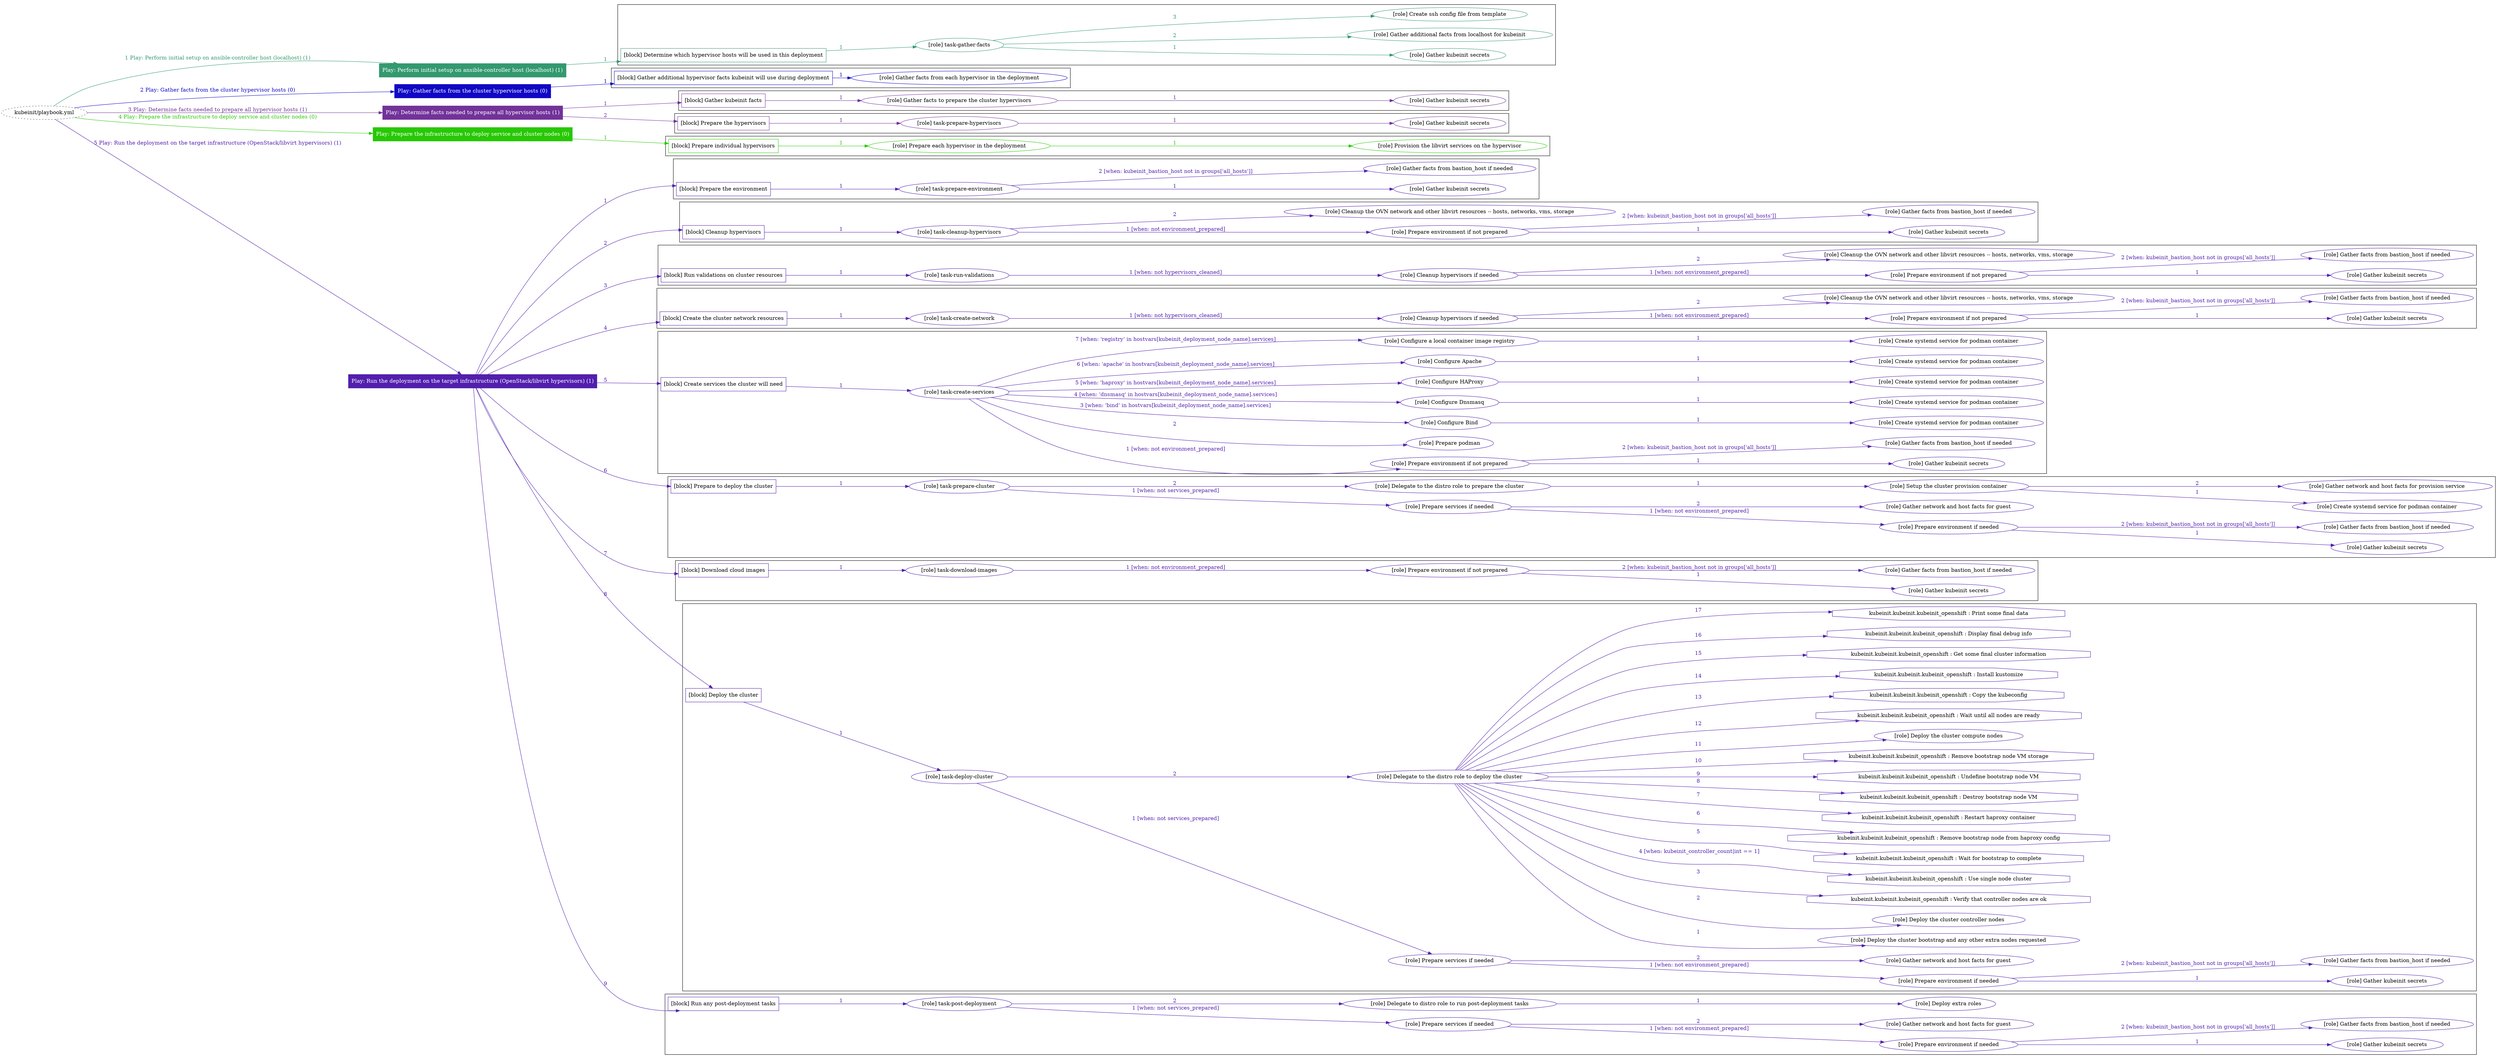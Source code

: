 digraph {
	graph [concentrate=true ordering=in rankdir=LR ratio=fill]
	edge [esep=5 sep=10]
	"kubeinit/playbook.yml" [URL="/home/runner/work/kubeinit/kubeinit/kubeinit/playbook.yml" id=playbook_1bd40856 style=dotted]
	"kubeinit/playbook.yml" -> play_7a1b2a5c [label="1 Play: Perform initial setup on ansible-controller host (localhost) (1)" color="#33996f" fontcolor="#33996f" id=edge_play_7a1b2a5c labeltooltip="1 Play: Perform initial setup on ansible-controller host (localhost) (1)" tooltip="1 Play: Perform initial setup on ansible-controller host (localhost) (1)"]
	subgraph "Play: Perform initial setup on ansible-controller host (localhost) (1)" {
		play_7a1b2a5c [label="Play: Perform initial setup on ansible-controller host (localhost) (1)" URL="/home/runner/work/kubeinit/kubeinit/kubeinit/playbook.yml" color="#33996f" fontcolor="#ffffff" id=play_7a1b2a5c shape=box style=filled tooltip=localhost]
		play_7a1b2a5c -> block_a2b4d12c [label=1 color="#33996f" fontcolor="#33996f" id=edge_block_a2b4d12c labeltooltip=1 tooltip=1]
		subgraph cluster_block_a2b4d12c {
			block_a2b4d12c [label="[block] Determine which hypervisor hosts will be used in this deployment" URL="/home/runner/work/kubeinit/kubeinit/kubeinit/playbook.yml" color="#33996f" id=block_a2b4d12c labeltooltip="Determine which hypervisor hosts will be used in this deployment" shape=box tooltip="Determine which hypervisor hosts will be used in this deployment"]
			block_a2b4d12c -> role_e9c55584 [label="1 " color="#33996f" fontcolor="#33996f" id=edge_role_e9c55584 labeltooltip="1 " tooltip="1 "]
			subgraph "task-gather-facts" {
				role_e9c55584 [label="[role] task-gather-facts" URL="/home/runner/work/kubeinit/kubeinit/kubeinit/playbook.yml" color="#33996f" id=role_e9c55584 tooltip="task-gather-facts"]
				role_e9c55584 -> role_9709afcb [label="1 " color="#33996f" fontcolor="#33996f" id=edge_role_9709afcb labeltooltip="1 " tooltip="1 "]
				subgraph "Gather kubeinit secrets" {
					role_9709afcb [label="[role] Gather kubeinit secrets" URL="/home/runner/.ansible/collections/ansible_collections/kubeinit/kubeinit/roles/kubeinit_prepare/tasks/build_hypervisors_group.yml" color="#33996f" id=role_9709afcb tooltip="Gather kubeinit secrets"]
				}
				role_e9c55584 -> role_7189466e [label="2 " color="#33996f" fontcolor="#33996f" id=edge_role_7189466e labeltooltip="2 " tooltip="2 "]
				subgraph "Gather additional facts from localhost for kubeinit" {
					role_7189466e [label="[role] Gather additional facts from localhost for kubeinit" URL="/home/runner/.ansible/collections/ansible_collections/kubeinit/kubeinit/roles/kubeinit_prepare/tasks/build_hypervisors_group.yml" color="#33996f" id=role_7189466e tooltip="Gather additional facts from localhost for kubeinit"]
				}
				role_e9c55584 -> role_1903b2a5 [label="3 " color="#33996f" fontcolor="#33996f" id=edge_role_1903b2a5 labeltooltip="3 " tooltip="3 "]
				subgraph "Create ssh config file from template" {
					role_1903b2a5 [label="[role] Create ssh config file from template" URL="/home/runner/.ansible/collections/ansible_collections/kubeinit/kubeinit/roles/kubeinit_prepare/tasks/build_hypervisors_group.yml" color="#33996f" id=role_1903b2a5 tooltip="Create ssh config file from template"]
				}
			}
		}
	}
	"kubeinit/playbook.yml" -> play_a2fc68b1 [label="2 Play: Gather facts from the cluster hypervisor hosts (0)" color="#1008c4" fontcolor="#1008c4" id=edge_play_a2fc68b1 labeltooltip="2 Play: Gather facts from the cluster hypervisor hosts (0)" tooltip="2 Play: Gather facts from the cluster hypervisor hosts (0)"]
	subgraph "Play: Gather facts from the cluster hypervisor hosts (0)" {
		play_a2fc68b1 [label="Play: Gather facts from the cluster hypervisor hosts (0)" URL="/home/runner/work/kubeinit/kubeinit/kubeinit/playbook.yml" color="#1008c4" fontcolor="#ffffff" id=play_a2fc68b1 shape=box style=filled tooltip="Play: Gather facts from the cluster hypervisor hosts (0)"]
		play_a2fc68b1 -> block_1e71559c [label=1 color="#1008c4" fontcolor="#1008c4" id=edge_block_1e71559c labeltooltip=1 tooltip=1]
		subgraph cluster_block_1e71559c {
			block_1e71559c [label="[block] Gather additional hypervisor facts kubeinit will use during deployment" URL="/home/runner/work/kubeinit/kubeinit/kubeinit/playbook.yml" color="#1008c4" id=block_1e71559c labeltooltip="Gather additional hypervisor facts kubeinit will use during deployment" shape=box tooltip="Gather additional hypervisor facts kubeinit will use during deployment"]
			block_1e71559c -> role_9538f282 [label="1 " color="#1008c4" fontcolor="#1008c4" id=edge_role_9538f282 labeltooltip="1 " tooltip="1 "]
			subgraph "Gather facts from each hypervisor in the deployment" {
				role_9538f282 [label="[role] Gather facts from each hypervisor in the deployment" URL="/home/runner/work/kubeinit/kubeinit/kubeinit/playbook.yml" color="#1008c4" id=role_9538f282 tooltip="Gather facts from each hypervisor in the deployment"]
			}
		}
	}
	"kubeinit/playbook.yml" -> play_1c18f144 [label="3 Play: Determine facts needed to prepare all hypervisor hosts (1)" color="#72329a" fontcolor="#72329a" id=edge_play_1c18f144 labeltooltip="3 Play: Determine facts needed to prepare all hypervisor hosts (1)" tooltip="3 Play: Determine facts needed to prepare all hypervisor hosts (1)"]
	subgraph "Play: Determine facts needed to prepare all hypervisor hosts (1)" {
		play_1c18f144 [label="Play: Determine facts needed to prepare all hypervisor hosts (1)" URL="/home/runner/work/kubeinit/kubeinit/kubeinit/playbook.yml" color="#72329a" fontcolor="#ffffff" id=play_1c18f144 shape=box style=filled tooltip=localhost]
		play_1c18f144 -> block_b62fafbc [label=1 color="#72329a" fontcolor="#72329a" id=edge_block_b62fafbc labeltooltip=1 tooltip=1]
		subgraph cluster_block_b62fafbc {
			block_b62fafbc [label="[block] Gather kubeinit facts" URL="/home/runner/work/kubeinit/kubeinit/kubeinit/playbook.yml" color="#72329a" id=block_b62fafbc labeltooltip="Gather kubeinit facts" shape=box tooltip="Gather kubeinit facts"]
			block_b62fafbc -> role_cf2c7e6f [label="1 " color="#72329a" fontcolor="#72329a" id=edge_role_cf2c7e6f labeltooltip="1 " tooltip="1 "]
			subgraph "Gather facts to prepare the cluster hypervisors" {
				role_cf2c7e6f [label="[role] Gather facts to prepare the cluster hypervisors" URL="/home/runner/work/kubeinit/kubeinit/kubeinit/playbook.yml" color="#72329a" id=role_cf2c7e6f tooltip="Gather facts to prepare the cluster hypervisors"]
				role_cf2c7e6f -> role_5d8922e1 [label="1 " color="#72329a" fontcolor="#72329a" id=edge_role_5d8922e1 labeltooltip="1 " tooltip="1 "]
				subgraph "Gather kubeinit secrets" {
					role_5d8922e1 [label="[role] Gather kubeinit secrets" URL="/home/runner/.ansible/collections/ansible_collections/kubeinit/kubeinit/roles/kubeinit_prepare/tasks/gather_kubeinit_facts.yml" color="#72329a" id=role_5d8922e1 tooltip="Gather kubeinit secrets"]
				}
			}
		}
		play_1c18f144 -> block_ef97089b [label=2 color="#72329a" fontcolor="#72329a" id=edge_block_ef97089b labeltooltip=2 tooltip=2]
		subgraph cluster_block_ef97089b {
			block_ef97089b [label="[block] Prepare the hypervisors" URL="/home/runner/work/kubeinit/kubeinit/kubeinit/playbook.yml" color="#72329a" id=block_ef97089b labeltooltip="Prepare the hypervisors" shape=box tooltip="Prepare the hypervisors"]
			block_ef97089b -> role_cc918279 [label="1 " color="#72329a" fontcolor="#72329a" id=edge_role_cc918279 labeltooltip="1 " tooltip="1 "]
			subgraph "task-prepare-hypervisors" {
				role_cc918279 [label="[role] task-prepare-hypervisors" URL="/home/runner/work/kubeinit/kubeinit/kubeinit/playbook.yml" color="#72329a" id=role_cc918279 tooltip="task-prepare-hypervisors"]
				role_cc918279 -> role_f6e62dcf [label="1 " color="#72329a" fontcolor="#72329a" id=edge_role_f6e62dcf labeltooltip="1 " tooltip="1 "]
				subgraph "Gather kubeinit secrets" {
					role_f6e62dcf [label="[role] Gather kubeinit secrets" URL="/home/runner/.ansible/collections/ansible_collections/kubeinit/kubeinit/roles/kubeinit_prepare/tasks/gather_kubeinit_facts.yml" color="#72329a" id=role_f6e62dcf tooltip="Gather kubeinit secrets"]
				}
			}
		}
	}
	"kubeinit/playbook.yml" -> play_3601da61 [label="4 Play: Prepare the infrastructure to deploy service and cluster nodes (0)" color="#27c804" fontcolor="#27c804" id=edge_play_3601da61 labeltooltip="4 Play: Prepare the infrastructure to deploy service and cluster nodes (0)" tooltip="4 Play: Prepare the infrastructure to deploy service and cluster nodes (0)"]
	subgraph "Play: Prepare the infrastructure to deploy service and cluster nodes (0)" {
		play_3601da61 [label="Play: Prepare the infrastructure to deploy service and cluster nodes (0)" URL="/home/runner/work/kubeinit/kubeinit/kubeinit/playbook.yml" color="#27c804" fontcolor="#ffffff" id=play_3601da61 shape=box style=filled tooltip="Play: Prepare the infrastructure to deploy service and cluster nodes (0)"]
		play_3601da61 -> block_e1ae9e03 [label=1 color="#27c804" fontcolor="#27c804" id=edge_block_e1ae9e03 labeltooltip=1 tooltip=1]
		subgraph cluster_block_e1ae9e03 {
			block_e1ae9e03 [label="[block] Prepare individual hypervisors" URL="/home/runner/work/kubeinit/kubeinit/kubeinit/playbook.yml" color="#27c804" id=block_e1ae9e03 labeltooltip="Prepare individual hypervisors" shape=box tooltip="Prepare individual hypervisors"]
			block_e1ae9e03 -> role_d81ba3de [label="1 " color="#27c804" fontcolor="#27c804" id=edge_role_d81ba3de labeltooltip="1 " tooltip="1 "]
			subgraph "Prepare each hypervisor in the deployment" {
				role_d81ba3de [label="[role] Prepare each hypervisor in the deployment" URL="/home/runner/work/kubeinit/kubeinit/kubeinit/playbook.yml" color="#27c804" id=role_d81ba3de tooltip="Prepare each hypervisor in the deployment"]
				role_d81ba3de -> role_f0be1dce [label="1 " color="#27c804" fontcolor="#27c804" id=edge_role_f0be1dce labeltooltip="1 " tooltip="1 "]
				subgraph "Provision the libvirt services on the hypervisor" {
					role_f0be1dce [label="[role] Provision the libvirt services on the hypervisor" URL="/home/runner/.ansible/collections/ansible_collections/kubeinit/kubeinit/roles/kubeinit_prepare/tasks/prepare_hypervisor.yml" color="#27c804" id=role_f0be1dce tooltip="Provision the libvirt services on the hypervisor"]
				}
			}
		}
	}
	"kubeinit/playbook.yml" -> play_a1cd1002 [label="5 Play: Run the deployment on the target infrastructure (OpenStack/libvirt hypervisors) (1)" color="#521fad" fontcolor="#521fad" id=edge_play_a1cd1002 labeltooltip="5 Play: Run the deployment on the target infrastructure (OpenStack/libvirt hypervisors) (1)" tooltip="5 Play: Run the deployment on the target infrastructure (OpenStack/libvirt hypervisors) (1)"]
	subgraph "Play: Run the deployment on the target infrastructure (OpenStack/libvirt hypervisors) (1)" {
		play_a1cd1002 [label="Play: Run the deployment on the target infrastructure (OpenStack/libvirt hypervisors) (1)" URL="/home/runner/work/kubeinit/kubeinit/kubeinit/playbook.yml" color="#521fad" fontcolor="#ffffff" id=play_a1cd1002 shape=box style=filled tooltip=localhost]
		play_a1cd1002 -> block_70002125 [label=1 color="#521fad" fontcolor="#521fad" id=edge_block_70002125 labeltooltip=1 tooltip=1]
		subgraph cluster_block_70002125 {
			block_70002125 [label="[block] Prepare the environment" URL="/home/runner/work/kubeinit/kubeinit/kubeinit/playbook.yml" color="#521fad" id=block_70002125 labeltooltip="Prepare the environment" shape=box tooltip="Prepare the environment"]
			block_70002125 -> role_8d5dee91 [label="1 " color="#521fad" fontcolor="#521fad" id=edge_role_8d5dee91 labeltooltip="1 " tooltip="1 "]
			subgraph "task-prepare-environment" {
				role_8d5dee91 [label="[role] task-prepare-environment" URL="/home/runner/work/kubeinit/kubeinit/kubeinit/playbook.yml" color="#521fad" id=role_8d5dee91 tooltip="task-prepare-environment"]
				role_8d5dee91 -> role_988c5d08 [label="1 " color="#521fad" fontcolor="#521fad" id=edge_role_988c5d08 labeltooltip="1 " tooltip="1 "]
				subgraph "Gather kubeinit secrets" {
					role_988c5d08 [label="[role] Gather kubeinit secrets" URL="/home/runner/.ansible/collections/ansible_collections/kubeinit/kubeinit/roles/kubeinit_prepare/tasks/gather_kubeinit_facts.yml" color="#521fad" id=role_988c5d08 tooltip="Gather kubeinit secrets"]
				}
				role_8d5dee91 -> role_fdbceee8 [label="2 [when: kubeinit_bastion_host not in groups['all_hosts']]" color="#521fad" fontcolor="#521fad" id=edge_role_fdbceee8 labeltooltip="2 [when: kubeinit_bastion_host not in groups['all_hosts']]" tooltip="2 [when: kubeinit_bastion_host not in groups['all_hosts']]"]
				subgraph "Gather facts from bastion_host if needed" {
					role_fdbceee8 [label="[role] Gather facts from bastion_host if needed" URL="/home/runner/.ansible/collections/ansible_collections/kubeinit/kubeinit/roles/kubeinit_prepare/tasks/main.yml" color="#521fad" id=role_fdbceee8 tooltip="Gather facts from bastion_host if needed"]
				}
			}
		}
		play_a1cd1002 -> block_27b1e974 [label=2 color="#521fad" fontcolor="#521fad" id=edge_block_27b1e974 labeltooltip=2 tooltip=2]
		subgraph cluster_block_27b1e974 {
			block_27b1e974 [label="[block] Cleanup hypervisors" URL="/home/runner/work/kubeinit/kubeinit/kubeinit/playbook.yml" color="#521fad" id=block_27b1e974 labeltooltip="Cleanup hypervisors" shape=box tooltip="Cleanup hypervisors"]
			block_27b1e974 -> role_b86757e1 [label="1 " color="#521fad" fontcolor="#521fad" id=edge_role_b86757e1 labeltooltip="1 " tooltip="1 "]
			subgraph "task-cleanup-hypervisors" {
				role_b86757e1 [label="[role] task-cleanup-hypervisors" URL="/home/runner/work/kubeinit/kubeinit/kubeinit/playbook.yml" color="#521fad" id=role_b86757e1 tooltip="task-cleanup-hypervisors"]
				role_b86757e1 -> role_b7436147 [label="1 [when: not environment_prepared]" color="#521fad" fontcolor="#521fad" id=edge_role_b7436147 labeltooltip="1 [when: not environment_prepared]" tooltip="1 [when: not environment_prepared]"]
				subgraph "Prepare environment if not prepared" {
					role_b7436147 [label="[role] Prepare environment if not prepared" URL="/home/runner/.ansible/collections/ansible_collections/kubeinit/kubeinit/roles/kubeinit_libvirt/tasks/cleanup_hypervisors.yml" color="#521fad" id=role_b7436147 tooltip="Prepare environment if not prepared"]
					role_b7436147 -> role_c20d6a1b [label="1 " color="#521fad" fontcolor="#521fad" id=edge_role_c20d6a1b labeltooltip="1 " tooltip="1 "]
					subgraph "Gather kubeinit secrets" {
						role_c20d6a1b [label="[role] Gather kubeinit secrets" URL="/home/runner/.ansible/collections/ansible_collections/kubeinit/kubeinit/roles/kubeinit_prepare/tasks/gather_kubeinit_facts.yml" color="#521fad" id=role_c20d6a1b tooltip="Gather kubeinit secrets"]
					}
					role_b7436147 -> role_cb1f9151 [label="2 [when: kubeinit_bastion_host not in groups['all_hosts']]" color="#521fad" fontcolor="#521fad" id=edge_role_cb1f9151 labeltooltip="2 [when: kubeinit_bastion_host not in groups['all_hosts']]" tooltip="2 [when: kubeinit_bastion_host not in groups['all_hosts']]"]
					subgraph "Gather facts from bastion_host if needed" {
						role_cb1f9151 [label="[role] Gather facts from bastion_host if needed" URL="/home/runner/.ansible/collections/ansible_collections/kubeinit/kubeinit/roles/kubeinit_prepare/tasks/main.yml" color="#521fad" id=role_cb1f9151 tooltip="Gather facts from bastion_host if needed"]
					}
				}
				role_b86757e1 -> role_06785881 [label="2 " color="#521fad" fontcolor="#521fad" id=edge_role_06785881 labeltooltip="2 " tooltip="2 "]
				subgraph "Cleanup the OVN network and other libvirt resources -- hosts, networks, vms, storage" {
					role_06785881 [label="[role] Cleanup the OVN network and other libvirt resources -- hosts, networks, vms, storage" URL="/home/runner/.ansible/collections/ansible_collections/kubeinit/kubeinit/roles/kubeinit_libvirt/tasks/cleanup_hypervisors.yml" color="#521fad" id=role_06785881 tooltip="Cleanup the OVN network and other libvirt resources -- hosts, networks, vms, storage"]
				}
			}
		}
		play_a1cd1002 -> block_502267a9 [label=3 color="#521fad" fontcolor="#521fad" id=edge_block_502267a9 labeltooltip=3 tooltip=3]
		subgraph cluster_block_502267a9 {
			block_502267a9 [label="[block] Run validations on cluster resources" URL="/home/runner/work/kubeinit/kubeinit/kubeinit/playbook.yml" color="#521fad" id=block_502267a9 labeltooltip="Run validations on cluster resources" shape=box tooltip="Run validations on cluster resources"]
			block_502267a9 -> role_591f30f2 [label="1 " color="#521fad" fontcolor="#521fad" id=edge_role_591f30f2 labeltooltip="1 " tooltip="1 "]
			subgraph "task-run-validations" {
				role_591f30f2 [label="[role] task-run-validations" URL="/home/runner/work/kubeinit/kubeinit/kubeinit/playbook.yml" color="#521fad" id=role_591f30f2 tooltip="task-run-validations"]
				role_591f30f2 -> role_457609eb [label="1 [when: not hypervisors_cleaned]" color="#521fad" fontcolor="#521fad" id=edge_role_457609eb labeltooltip="1 [when: not hypervisors_cleaned]" tooltip="1 [when: not hypervisors_cleaned]"]
				subgraph "Cleanup hypervisors if needed" {
					role_457609eb [label="[role] Cleanup hypervisors if needed" URL="/home/runner/.ansible/collections/ansible_collections/kubeinit/kubeinit/roles/kubeinit_validations/tasks/main.yml" color="#521fad" id=role_457609eb tooltip="Cleanup hypervisors if needed"]
					role_457609eb -> role_bc29a91f [label="1 [when: not environment_prepared]" color="#521fad" fontcolor="#521fad" id=edge_role_bc29a91f labeltooltip="1 [when: not environment_prepared]" tooltip="1 [when: not environment_prepared]"]
					subgraph "Prepare environment if not prepared" {
						role_bc29a91f [label="[role] Prepare environment if not prepared" URL="/home/runner/.ansible/collections/ansible_collections/kubeinit/kubeinit/roles/kubeinit_libvirt/tasks/cleanup_hypervisors.yml" color="#521fad" id=role_bc29a91f tooltip="Prepare environment if not prepared"]
						role_bc29a91f -> role_2b35606a [label="1 " color="#521fad" fontcolor="#521fad" id=edge_role_2b35606a labeltooltip="1 " tooltip="1 "]
						subgraph "Gather kubeinit secrets" {
							role_2b35606a [label="[role] Gather kubeinit secrets" URL="/home/runner/.ansible/collections/ansible_collections/kubeinit/kubeinit/roles/kubeinit_prepare/tasks/gather_kubeinit_facts.yml" color="#521fad" id=role_2b35606a tooltip="Gather kubeinit secrets"]
						}
						role_bc29a91f -> role_37753b9e [label="2 [when: kubeinit_bastion_host not in groups['all_hosts']]" color="#521fad" fontcolor="#521fad" id=edge_role_37753b9e labeltooltip="2 [when: kubeinit_bastion_host not in groups['all_hosts']]" tooltip="2 [when: kubeinit_bastion_host not in groups['all_hosts']]"]
						subgraph "Gather facts from bastion_host if needed" {
							role_37753b9e [label="[role] Gather facts from bastion_host if needed" URL="/home/runner/.ansible/collections/ansible_collections/kubeinit/kubeinit/roles/kubeinit_prepare/tasks/main.yml" color="#521fad" id=role_37753b9e tooltip="Gather facts from bastion_host if needed"]
						}
					}
					role_457609eb -> role_c80d7f8e [label="2 " color="#521fad" fontcolor="#521fad" id=edge_role_c80d7f8e labeltooltip="2 " tooltip="2 "]
					subgraph "Cleanup the OVN network and other libvirt resources -- hosts, networks, vms, storage" {
						role_c80d7f8e [label="[role] Cleanup the OVN network and other libvirt resources -- hosts, networks, vms, storage" URL="/home/runner/.ansible/collections/ansible_collections/kubeinit/kubeinit/roles/kubeinit_libvirt/tasks/cleanup_hypervisors.yml" color="#521fad" id=role_c80d7f8e tooltip="Cleanup the OVN network and other libvirt resources -- hosts, networks, vms, storage"]
					}
				}
			}
		}
		play_a1cd1002 -> block_a1920cf5 [label=4 color="#521fad" fontcolor="#521fad" id=edge_block_a1920cf5 labeltooltip=4 tooltip=4]
		subgraph cluster_block_a1920cf5 {
			block_a1920cf5 [label="[block] Create the cluster network resources" URL="/home/runner/work/kubeinit/kubeinit/kubeinit/playbook.yml" color="#521fad" id=block_a1920cf5 labeltooltip="Create the cluster network resources" shape=box tooltip="Create the cluster network resources"]
			block_a1920cf5 -> role_09a02caa [label="1 " color="#521fad" fontcolor="#521fad" id=edge_role_09a02caa labeltooltip="1 " tooltip="1 "]
			subgraph "task-create-network" {
				role_09a02caa [label="[role] task-create-network" URL="/home/runner/work/kubeinit/kubeinit/kubeinit/playbook.yml" color="#521fad" id=role_09a02caa tooltip="task-create-network"]
				role_09a02caa -> role_5ebad8fd [label="1 [when: not hypervisors_cleaned]" color="#521fad" fontcolor="#521fad" id=edge_role_5ebad8fd labeltooltip="1 [when: not hypervisors_cleaned]" tooltip="1 [when: not hypervisors_cleaned]"]
				subgraph "Cleanup hypervisors if needed" {
					role_5ebad8fd [label="[role] Cleanup hypervisors if needed" URL="/home/runner/.ansible/collections/ansible_collections/kubeinit/kubeinit/roles/kubeinit_libvirt/tasks/create_network.yml" color="#521fad" id=role_5ebad8fd tooltip="Cleanup hypervisors if needed"]
					role_5ebad8fd -> role_5a9035f5 [label="1 [when: not environment_prepared]" color="#521fad" fontcolor="#521fad" id=edge_role_5a9035f5 labeltooltip="1 [when: not environment_prepared]" tooltip="1 [when: not environment_prepared]"]
					subgraph "Prepare environment if not prepared" {
						role_5a9035f5 [label="[role] Prepare environment if not prepared" URL="/home/runner/.ansible/collections/ansible_collections/kubeinit/kubeinit/roles/kubeinit_libvirt/tasks/cleanup_hypervisors.yml" color="#521fad" id=role_5a9035f5 tooltip="Prepare environment if not prepared"]
						role_5a9035f5 -> role_74d2b7b5 [label="1 " color="#521fad" fontcolor="#521fad" id=edge_role_74d2b7b5 labeltooltip="1 " tooltip="1 "]
						subgraph "Gather kubeinit secrets" {
							role_74d2b7b5 [label="[role] Gather kubeinit secrets" URL="/home/runner/.ansible/collections/ansible_collections/kubeinit/kubeinit/roles/kubeinit_prepare/tasks/gather_kubeinit_facts.yml" color="#521fad" id=role_74d2b7b5 tooltip="Gather kubeinit secrets"]
						}
						role_5a9035f5 -> role_130d25a9 [label="2 [when: kubeinit_bastion_host not in groups['all_hosts']]" color="#521fad" fontcolor="#521fad" id=edge_role_130d25a9 labeltooltip="2 [when: kubeinit_bastion_host not in groups['all_hosts']]" tooltip="2 [when: kubeinit_bastion_host not in groups['all_hosts']]"]
						subgraph "Gather facts from bastion_host if needed" {
							role_130d25a9 [label="[role] Gather facts from bastion_host if needed" URL="/home/runner/.ansible/collections/ansible_collections/kubeinit/kubeinit/roles/kubeinit_prepare/tasks/main.yml" color="#521fad" id=role_130d25a9 tooltip="Gather facts from bastion_host if needed"]
						}
					}
					role_5ebad8fd -> role_19ce2fd8 [label="2 " color="#521fad" fontcolor="#521fad" id=edge_role_19ce2fd8 labeltooltip="2 " tooltip="2 "]
					subgraph "Cleanup the OVN network and other libvirt resources -- hosts, networks, vms, storage" {
						role_19ce2fd8 [label="[role] Cleanup the OVN network and other libvirt resources -- hosts, networks, vms, storage" URL="/home/runner/.ansible/collections/ansible_collections/kubeinit/kubeinit/roles/kubeinit_libvirt/tasks/cleanup_hypervisors.yml" color="#521fad" id=role_19ce2fd8 tooltip="Cleanup the OVN network and other libvirt resources -- hosts, networks, vms, storage"]
					}
				}
			}
		}
		play_a1cd1002 -> block_9dd65ce9 [label=5 color="#521fad" fontcolor="#521fad" id=edge_block_9dd65ce9 labeltooltip=5 tooltip=5]
		subgraph cluster_block_9dd65ce9 {
			block_9dd65ce9 [label="[block] Create services the cluster will need" URL="/home/runner/work/kubeinit/kubeinit/kubeinit/playbook.yml" color="#521fad" id=block_9dd65ce9 labeltooltip="Create services the cluster will need" shape=box tooltip="Create services the cluster will need"]
			block_9dd65ce9 -> role_2d75b805 [label="1 " color="#521fad" fontcolor="#521fad" id=edge_role_2d75b805 labeltooltip="1 " tooltip="1 "]
			subgraph "task-create-services" {
				role_2d75b805 [label="[role] task-create-services" URL="/home/runner/work/kubeinit/kubeinit/kubeinit/playbook.yml" color="#521fad" id=role_2d75b805 tooltip="task-create-services"]
				role_2d75b805 -> role_14b42dc7 [label="1 [when: not environment_prepared]" color="#521fad" fontcolor="#521fad" id=edge_role_14b42dc7 labeltooltip="1 [when: not environment_prepared]" tooltip="1 [when: not environment_prepared]"]
				subgraph "Prepare environment if not prepared" {
					role_14b42dc7 [label="[role] Prepare environment if not prepared" URL="/home/runner/.ansible/collections/ansible_collections/kubeinit/kubeinit/roles/kubeinit_services/tasks/main.yml" color="#521fad" id=role_14b42dc7 tooltip="Prepare environment if not prepared"]
					role_14b42dc7 -> role_e5a5c290 [label="1 " color="#521fad" fontcolor="#521fad" id=edge_role_e5a5c290 labeltooltip="1 " tooltip="1 "]
					subgraph "Gather kubeinit secrets" {
						role_e5a5c290 [label="[role] Gather kubeinit secrets" URL="/home/runner/.ansible/collections/ansible_collections/kubeinit/kubeinit/roles/kubeinit_prepare/tasks/gather_kubeinit_facts.yml" color="#521fad" id=role_e5a5c290 tooltip="Gather kubeinit secrets"]
					}
					role_14b42dc7 -> role_aada5a7f [label="2 [when: kubeinit_bastion_host not in groups['all_hosts']]" color="#521fad" fontcolor="#521fad" id=edge_role_aada5a7f labeltooltip="2 [when: kubeinit_bastion_host not in groups['all_hosts']]" tooltip="2 [when: kubeinit_bastion_host not in groups['all_hosts']]"]
					subgraph "Gather facts from bastion_host if needed" {
						role_aada5a7f [label="[role] Gather facts from bastion_host if needed" URL="/home/runner/.ansible/collections/ansible_collections/kubeinit/kubeinit/roles/kubeinit_prepare/tasks/main.yml" color="#521fad" id=role_aada5a7f tooltip="Gather facts from bastion_host if needed"]
					}
				}
				role_2d75b805 -> role_318e0587 [label="2 " color="#521fad" fontcolor="#521fad" id=edge_role_318e0587 labeltooltip="2 " tooltip="2 "]
				subgraph "Prepare podman" {
					role_318e0587 [label="[role] Prepare podman" URL="/home/runner/.ansible/collections/ansible_collections/kubeinit/kubeinit/roles/kubeinit_services/tasks/00_create_service_pod.yml" color="#521fad" id=role_318e0587 tooltip="Prepare podman"]
				}
				role_2d75b805 -> role_aeadf2cc [label="3 [when: 'bind' in hostvars[kubeinit_deployment_node_name].services]" color="#521fad" fontcolor="#521fad" id=edge_role_aeadf2cc labeltooltip="3 [when: 'bind' in hostvars[kubeinit_deployment_node_name].services]" tooltip="3 [when: 'bind' in hostvars[kubeinit_deployment_node_name].services]"]
				subgraph "Configure Bind" {
					role_aeadf2cc [label="[role] Configure Bind" URL="/home/runner/.ansible/collections/ansible_collections/kubeinit/kubeinit/roles/kubeinit_services/tasks/start_services_containers.yml" color="#521fad" id=role_aeadf2cc tooltip="Configure Bind"]
					role_aeadf2cc -> role_febad766 [label="1 " color="#521fad" fontcolor="#521fad" id=edge_role_febad766 labeltooltip="1 " tooltip="1 "]
					subgraph "Create systemd service for podman container" {
						role_febad766 [label="[role] Create systemd service for podman container" URL="/home/runner/.ansible/collections/ansible_collections/kubeinit/kubeinit/roles/kubeinit_bind/tasks/main.yml" color="#521fad" id=role_febad766 tooltip="Create systemd service for podman container"]
					}
				}
				role_2d75b805 -> role_2738631f [label="4 [when: 'dnsmasq' in hostvars[kubeinit_deployment_node_name].services]" color="#521fad" fontcolor="#521fad" id=edge_role_2738631f labeltooltip="4 [when: 'dnsmasq' in hostvars[kubeinit_deployment_node_name].services]" tooltip="4 [when: 'dnsmasq' in hostvars[kubeinit_deployment_node_name].services]"]
				subgraph "Configure Dnsmasq" {
					role_2738631f [label="[role] Configure Dnsmasq" URL="/home/runner/.ansible/collections/ansible_collections/kubeinit/kubeinit/roles/kubeinit_services/tasks/start_services_containers.yml" color="#521fad" id=role_2738631f tooltip="Configure Dnsmasq"]
					role_2738631f -> role_221da9ac [label="1 " color="#521fad" fontcolor="#521fad" id=edge_role_221da9ac labeltooltip="1 " tooltip="1 "]
					subgraph "Create systemd service for podman container" {
						role_221da9ac [label="[role] Create systemd service for podman container" URL="/home/runner/.ansible/collections/ansible_collections/kubeinit/kubeinit/roles/kubeinit_dnsmasq/tasks/main.yml" color="#521fad" id=role_221da9ac tooltip="Create systemd service for podman container"]
					}
				}
				role_2d75b805 -> role_026d89f8 [label="5 [when: 'haproxy' in hostvars[kubeinit_deployment_node_name].services]" color="#521fad" fontcolor="#521fad" id=edge_role_026d89f8 labeltooltip="5 [when: 'haproxy' in hostvars[kubeinit_deployment_node_name].services]" tooltip="5 [when: 'haproxy' in hostvars[kubeinit_deployment_node_name].services]"]
				subgraph "Configure HAProxy" {
					role_026d89f8 [label="[role] Configure HAProxy" URL="/home/runner/.ansible/collections/ansible_collections/kubeinit/kubeinit/roles/kubeinit_services/tasks/start_services_containers.yml" color="#521fad" id=role_026d89f8 tooltip="Configure HAProxy"]
					role_026d89f8 -> role_be29c7c2 [label="1 " color="#521fad" fontcolor="#521fad" id=edge_role_be29c7c2 labeltooltip="1 " tooltip="1 "]
					subgraph "Create systemd service for podman container" {
						role_be29c7c2 [label="[role] Create systemd service for podman container" URL="/home/runner/.ansible/collections/ansible_collections/kubeinit/kubeinit/roles/kubeinit_haproxy/tasks/main.yml" color="#521fad" id=role_be29c7c2 tooltip="Create systemd service for podman container"]
					}
				}
				role_2d75b805 -> role_7ce5e6f9 [label="6 [when: 'apache' in hostvars[kubeinit_deployment_node_name].services]" color="#521fad" fontcolor="#521fad" id=edge_role_7ce5e6f9 labeltooltip="6 [when: 'apache' in hostvars[kubeinit_deployment_node_name].services]" tooltip="6 [when: 'apache' in hostvars[kubeinit_deployment_node_name].services]"]
				subgraph "Configure Apache" {
					role_7ce5e6f9 [label="[role] Configure Apache" URL="/home/runner/.ansible/collections/ansible_collections/kubeinit/kubeinit/roles/kubeinit_services/tasks/start_services_containers.yml" color="#521fad" id=role_7ce5e6f9 tooltip="Configure Apache"]
					role_7ce5e6f9 -> role_4fa4941c [label="1 " color="#521fad" fontcolor="#521fad" id=edge_role_4fa4941c labeltooltip="1 " tooltip="1 "]
					subgraph "Create systemd service for podman container" {
						role_4fa4941c [label="[role] Create systemd service for podman container" URL="/home/runner/.ansible/collections/ansible_collections/kubeinit/kubeinit/roles/kubeinit_apache/tasks/main.yml" color="#521fad" id=role_4fa4941c tooltip="Create systemd service for podman container"]
					}
				}
				role_2d75b805 -> role_704b4c69 [label="7 [when: 'registry' in hostvars[kubeinit_deployment_node_name].services]" color="#521fad" fontcolor="#521fad" id=edge_role_704b4c69 labeltooltip="7 [when: 'registry' in hostvars[kubeinit_deployment_node_name].services]" tooltip="7 [when: 'registry' in hostvars[kubeinit_deployment_node_name].services]"]
				subgraph "Configure a local container image registry" {
					role_704b4c69 [label="[role] Configure a local container image registry" URL="/home/runner/.ansible/collections/ansible_collections/kubeinit/kubeinit/roles/kubeinit_services/tasks/start_services_containers.yml" color="#521fad" id=role_704b4c69 tooltip="Configure a local container image registry"]
					role_704b4c69 -> role_3ec2ae3d [label="1 " color="#521fad" fontcolor="#521fad" id=edge_role_3ec2ae3d labeltooltip="1 " tooltip="1 "]
					subgraph "Create systemd service for podman container" {
						role_3ec2ae3d [label="[role] Create systemd service for podman container" URL="/home/runner/.ansible/collections/ansible_collections/kubeinit/kubeinit/roles/kubeinit_registry/tasks/main.yml" color="#521fad" id=role_3ec2ae3d tooltip="Create systemd service for podman container"]
					}
				}
			}
		}
		play_a1cd1002 -> block_1e39b314 [label=6 color="#521fad" fontcolor="#521fad" id=edge_block_1e39b314 labeltooltip=6 tooltip=6]
		subgraph cluster_block_1e39b314 {
			block_1e39b314 [label="[block] Prepare to deploy the cluster" URL="/home/runner/work/kubeinit/kubeinit/kubeinit/playbook.yml" color="#521fad" id=block_1e39b314 labeltooltip="Prepare to deploy the cluster" shape=box tooltip="Prepare to deploy the cluster"]
			block_1e39b314 -> role_b6ee3fc2 [label="1 " color="#521fad" fontcolor="#521fad" id=edge_role_b6ee3fc2 labeltooltip="1 " tooltip="1 "]
			subgraph "task-prepare-cluster" {
				role_b6ee3fc2 [label="[role] task-prepare-cluster" URL="/home/runner/work/kubeinit/kubeinit/kubeinit/playbook.yml" color="#521fad" id=role_b6ee3fc2 tooltip="task-prepare-cluster"]
				role_b6ee3fc2 -> role_ab6ad0cd [label="1 [when: not services_prepared]" color="#521fad" fontcolor="#521fad" id=edge_role_ab6ad0cd labeltooltip="1 [when: not services_prepared]" tooltip="1 [when: not services_prepared]"]
				subgraph "Prepare services if needed" {
					role_ab6ad0cd [label="[role] Prepare services if needed" URL="/home/runner/.ansible/collections/ansible_collections/kubeinit/kubeinit/roles/kubeinit_prepare/tasks/prepare_cluster.yml" color="#521fad" id=role_ab6ad0cd tooltip="Prepare services if needed"]
					role_ab6ad0cd -> role_0bad4b0b [label="1 [when: not environment_prepared]" color="#521fad" fontcolor="#521fad" id=edge_role_0bad4b0b labeltooltip="1 [when: not environment_prepared]" tooltip="1 [when: not environment_prepared]"]
					subgraph "Prepare environment if needed" {
						role_0bad4b0b [label="[role] Prepare environment if needed" URL="/home/runner/.ansible/collections/ansible_collections/kubeinit/kubeinit/roles/kubeinit_services/tasks/prepare_services.yml" color="#521fad" id=role_0bad4b0b tooltip="Prepare environment if needed"]
						role_0bad4b0b -> role_264180f3 [label="1 " color="#521fad" fontcolor="#521fad" id=edge_role_264180f3 labeltooltip="1 " tooltip="1 "]
						subgraph "Gather kubeinit secrets" {
							role_264180f3 [label="[role] Gather kubeinit secrets" URL="/home/runner/.ansible/collections/ansible_collections/kubeinit/kubeinit/roles/kubeinit_prepare/tasks/gather_kubeinit_facts.yml" color="#521fad" id=role_264180f3 tooltip="Gather kubeinit secrets"]
						}
						role_0bad4b0b -> role_83f5d40e [label="2 [when: kubeinit_bastion_host not in groups['all_hosts']]" color="#521fad" fontcolor="#521fad" id=edge_role_83f5d40e labeltooltip="2 [when: kubeinit_bastion_host not in groups['all_hosts']]" tooltip="2 [when: kubeinit_bastion_host not in groups['all_hosts']]"]
						subgraph "Gather facts from bastion_host if needed" {
							role_83f5d40e [label="[role] Gather facts from bastion_host if needed" URL="/home/runner/.ansible/collections/ansible_collections/kubeinit/kubeinit/roles/kubeinit_prepare/tasks/main.yml" color="#521fad" id=role_83f5d40e tooltip="Gather facts from bastion_host if needed"]
						}
					}
					role_ab6ad0cd -> role_e82c8755 [label="2 " color="#521fad" fontcolor="#521fad" id=edge_role_e82c8755 labeltooltip="2 " tooltip="2 "]
					subgraph "Gather network and host facts for guest" {
						role_e82c8755 [label="[role] Gather network and host facts for guest" URL="/home/runner/.ansible/collections/ansible_collections/kubeinit/kubeinit/roles/kubeinit_services/tasks/prepare_services.yml" color="#521fad" id=role_e82c8755 tooltip="Gather network and host facts for guest"]
					}
				}
				role_b6ee3fc2 -> role_3e5e5dcf [label="2 " color="#521fad" fontcolor="#521fad" id=edge_role_3e5e5dcf labeltooltip="2 " tooltip="2 "]
				subgraph "Delegate to the distro role to prepare the cluster" {
					role_3e5e5dcf [label="[role] Delegate to the distro role to prepare the cluster" URL="/home/runner/.ansible/collections/ansible_collections/kubeinit/kubeinit/roles/kubeinit_prepare/tasks/prepare_cluster.yml" color="#521fad" id=role_3e5e5dcf tooltip="Delegate to the distro role to prepare the cluster"]
					role_3e5e5dcf -> role_bfe9000c [label="1 " color="#521fad" fontcolor="#521fad" id=edge_role_bfe9000c labeltooltip="1 " tooltip="1 "]
					subgraph "Setup the cluster provision container" {
						role_bfe9000c [label="[role] Setup the cluster provision container" URL="/home/runner/.ansible/collections/ansible_collections/kubeinit/kubeinit/roles/kubeinit_openshift/tasks/prepare_cluster.yml" color="#521fad" id=role_bfe9000c tooltip="Setup the cluster provision container"]
						role_bfe9000c -> role_a1f0fee5 [label="1 " color="#521fad" fontcolor="#521fad" id=edge_role_a1f0fee5 labeltooltip="1 " tooltip="1 "]
						subgraph "Create systemd service for podman container" {
							role_a1f0fee5 [label="[role] Create systemd service for podman container" URL="/home/runner/.ansible/collections/ansible_collections/kubeinit/kubeinit/roles/kubeinit_services/tasks/create_provision_container.yml" color="#521fad" id=role_a1f0fee5 tooltip="Create systemd service for podman container"]
						}
						role_bfe9000c -> role_c2091f96 [label="2 " color="#521fad" fontcolor="#521fad" id=edge_role_c2091f96 labeltooltip="2 " tooltip="2 "]
						subgraph "Gather network and host facts for provision service" {
							role_c2091f96 [label="[role] Gather network and host facts for provision service" URL="/home/runner/.ansible/collections/ansible_collections/kubeinit/kubeinit/roles/kubeinit_services/tasks/create_provision_container.yml" color="#521fad" id=role_c2091f96 tooltip="Gather network and host facts for provision service"]
						}
					}
				}
			}
		}
		play_a1cd1002 -> block_d79d2634 [label=7 color="#521fad" fontcolor="#521fad" id=edge_block_d79d2634 labeltooltip=7 tooltip=7]
		subgraph cluster_block_d79d2634 {
			block_d79d2634 [label="[block] Download cloud images" URL="/home/runner/work/kubeinit/kubeinit/kubeinit/playbook.yml" color="#521fad" id=block_d79d2634 labeltooltip="Download cloud images" shape=box tooltip="Download cloud images"]
			block_d79d2634 -> role_33e8128c [label="1 " color="#521fad" fontcolor="#521fad" id=edge_role_33e8128c labeltooltip="1 " tooltip="1 "]
			subgraph "task-download-images" {
				role_33e8128c [label="[role] task-download-images" URL="/home/runner/work/kubeinit/kubeinit/kubeinit/playbook.yml" color="#521fad" id=role_33e8128c tooltip="task-download-images"]
				role_33e8128c -> role_9b09a9ff [label="1 [when: not environment_prepared]" color="#521fad" fontcolor="#521fad" id=edge_role_9b09a9ff labeltooltip="1 [when: not environment_prepared]" tooltip="1 [when: not environment_prepared]"]
				subgraph "Prepare environment if not prepared" {
					role_9b09a9ff [label="[role] Prepare environment if not prepared" URL="/home/runner/.ansible/collections/ansible_collections/kubeinit/kubeinit/roles/kubeinit_libvirt/tasks/download_cloud_images.yml" color="#521fad" id=role_9b09a9ff tooltip="Prepare environment if not prepared"]
					role_9b09a9ff -> role_76061d49 [label="1 " color="#521fad" fontcolor="#521fad" id=edge_role_76061d49 labeltooltip="1 " tooltip="1 "]
					subgraph "Gather kubeinit secrets" {
						role_76061d49 [label="[role] Gather kubeinit secrets" URL="/home/runner/.ansible/collections/ansible_collections/kubeinit/kubeinit/roles/kubeinit_prepare/tasks/gather_kubeinit_facts.yml" color="#521fad" id=role_76061d49 tooltip="Gather kubeinit secrets"]
					}
					role_9b09a9ff -> role_7d512df4 [label="2 [when: kubeinit_bastion_host not in groups['all_hosts']]" color="#521fad" fontcolor="#521fad" id=edge_role_7d512df4 labeltooltip="2 [when: kubeinit_bastion_host not in groups['all_hosts']]" tooltip="2 [when: kubeinit_bastion_host not in groups['all_hosts']]"]
					subgraph "Gather facts from bastion_host if needed" {
						role_7d512df4 [label="[role] Gather facts from bastion_host if needed" URL="/home/runner/.ansible/collections/ansible_collections/kubeinit/kubeinit/roles/kubeinit_prepare/tasks/main.yml" color="#521fad" id=role_7d512df4 tooltip="Gather facts from bastion_host if needed"]
					}
				}
			}
		}
		play_a1cd1002 -> block_9a5d7491 [label=8 color="#521fad" fontcolor="#521fad" id=edge_block_9a5d7491 labeltooltip=8 tooltip=8]
		subgraph cluster_block_9a5d7491 {
			block_9a5d7491 [label="[block] Deploy the cluster" URL="/home/runner/work/kubeinit/kubeinit/kubeinit/playbook.yml" color="#521fad" id=block_9a5d7491 labeltooltip="Deploy the cluster" shape=box tooltip="Deploy the cluster"]
			block_9a5d7491 -> role_938b0b3a [label="1 " color="#521fad" fontcolor="#521fad" id=edge_role_938b0b3a labeltooltip="1 " tooltip="1 "]
			subgraph "task-deploy-cluster" {
				role_938b0b3a [label="[role] task-deploy-cluster" URL="/home/runner/work/kubeinit/kubeinit/kubeinit/playbook.yml" color="#521fad" id=role_938b0b3a tooltip="task-deploy-cluster"]
				role_938b0b3a -> role_1816fd1e [label="1 [when: not services_prepared]" color="#521fad" fontcolor="#521fad" id=edge_role_1816fd1e labeltooltip="1 [when: not services_prepared]" tooltip="1 [when: not services_prepared]"]
				subgraph "Prepare services if needed" {
					role_1816fd1e [label="[role] Prepare services if needed" URL="/home/runner/.ansible/collections/ansible_collections/kubeinit/kubeinit/roles/kubeinit_prepare/tasks/deploy_cluster.yml" color="#521fad" id=role_1816fd1e tooltip="Prepare services if needed"]
					role_1816fd1e -> role_246ae5e4 [label="1 [when: not environment_prepared]" color="#521fad" fontcolor="#521fad" id=edge_role_246ae5e4 labeltooltip="1 [when: not environment_prepared]" tooltip="1 [when: not environment_prepared]"]
					subgraph "Prepare environment if needed" {
						role_246ae5e4 [label="[role] Prepare environment if needed" URL="/home/runner/.ansible/collections/ansible_collections/kubeinit/kubeinit/roles/kubeinit_services/tasks/prepare_services.yml" color="#521fad" id=role_246ae5e4 tooltip="Prepare environment if needed"]
						role_246ae5e4 -> role_d869263f [label="1 " color="#521fad" fontcolor="#521fad" id=edge_role_d869263f labeltooltip="1 " tooltip="1 "]
						subgraph "Gather kubeinit secrets" {
							role_d869263f [label="[role] Gather kubeinit secrets" URL="/home/runner/.ansible/collections/ansible_collections/kubeinit/kubeinit/roles/kubeinit_prepare/tasks/gather_kubeinit_facts.yml" color="#521fad" id=role_d869263f tooltip="Gather kubeinit secrets"]
						}
						role_246ae5e4 -> role_38079a0b [label="2 [when: kubeinit_bastion_host not in groups['all_hosts']]" color="#521fad" fontcolor="#521fad" id=edge_role_38079a0b labeltooltip="2 [when: kubeinit_bastion_host not in groups['all_hosts']]" tooltip="2 [when: kubeinit_bastion_host not in groups['all_hosts']]"]
						subgraph "Gather facts from bastion_host if needed" {
							role_38079a0b [label="[role] Gather facts from bastion_host if needed" URL="/home/runner/.ansible/collections/ansible_collections/kubeinit/kubeinit/roles/kubeinit_prepare/tasks/main.yml" color="#521fad" id=role_38079a0b tooltip="Gather facts from bastion_host if needed"]
						}
					}
					role_1816fd1e -> role_5d54b730 [label="2 " color="#521fad" fontcolor="#521fad" id=edge_role_5d54b730 labeltooltip="2 " tooltip="2 "]
					subgraph "Gather network and host facts for guest" {
						role_5d54b730 [label="[role] Gather network and host facts for guest" URL="/home/runner/.ansible/collections/ansible_collections/kubeinit/kubeinit/roles/kubeinit_services/tasks/prepare_services.yml" color="#521fad" id=role_5d54b730 tooltip="Gather network and host facts for guest"]
					}
				}
				role_938b0b3a -> role_b3ee2046 [label="2 " color="#521fad" fontcolor="#521fad" id=edge_role_b3ee2046 labeltooltip="2 " tooltip="2 "]
				subgraph "Delegate to the distro role to deploy the cluster" {
					role_b3ee2046 [label="[role] Delegate to the distro role to deploy the cluster" URL="/home/runner/.ansible/collections/ansible_collections/kubeinit/kubeinit/roles/kubeinit_prepare/tasks/deploy_cluster.yml" color="#521fad" id=role_b3ee2046 tooltip="Delegate to the distro role to deploy the cluster"]
					role_b3ee2046 -> role_8bf19727 [label="1 " color="#521fad" fontcolor="#521fad" id=edge_role_8bf19727 labeltooltip="1 " tooltip="1 "]
					subgraph "Deploy the cluster bootstrap and any other extra nodes requested" {
						role_8bf19727 [label="[role] Deploy the cluster bootstrap and any other extra nodes requested" URL="/home/runner/.ansible/collections/ansible_collections/kubeinit/kubeinit/roles/kubeinit_openshift/tasks/main.yml" color="#521fad" id=role_8bf19727 tooltip="Deploy the cluster bootstrap and any other extra nodes requested"]
					}
					role_b3ee2046 -> role_cee7b615 [label="2 " color="#521fad" fontcolor="#521fad" id=edge_role_cee7b615 labeltooltip="2 " tooltip="2 "]
					subgraph "Deploy the cluster controller nodes" {
						role_cee7b615 [label="[role] Deploy the cluster controller nodes" URL="/home/runner/.ansible/collections/ansible_collections/kubeinit/kubeinit/roles/kubeinit_openshift/tasks/main.yml" color="#521fad" id=role_cee7b615 tooltip="Deploy the cluster controller nodes"]
					}
					task_c4d8d839 [label="kubeinit.kubeinit.kubeinit_openshift : Verify that controller nodes are ok" URL="/home/runner/.ansible/collections/ansible_collections/kubeinit/kubeinit/roles/kubeinit_openshift/tasks/main.yml" color="#521fad" id=task_c4d8d839 shape=octagon tooltip="kubeinit.kubeinit.kubeinit_openshift : Verify that controller nodes are ok"]
					role_b3ee2046 -> task_c4d8d839 [label="3 " color="#521fad" fontcolor="#521fad" id=edge_task_c4d8d839 labeltooltip="3 " tooltip="3 "]
					task_139a0cd9 [label="kubeinit.kubeinit.kubeinit_openshift : Use single node cluster" URL="/home/runner/.ansible/collections/ansible_collections/kubeinit/kubeinit/roles/kubeinit_openshift/tasks/main.yml" color="#521fad" id=task_139a0cd9 shape=octagon tooltip="kubeinit.kubeinit.kubeinit_openshift : Use single node cluster"]
					role_b3ee2046 -> task_139a0cd9 [label="4 [when: kubeinit_controller_count|int == 1]" color="#521fad" fontcolor="#521fad" id=edge_task_139a0cd9 labeltooltip="4 [when: kubeinit_controller_count|int == 1]" tooltip="4 [when: kubeinit_controller_count|int == 1]"]
					task_fe111666 [label="kubeinit.kubeinit.kubeinit_openshift : Wait for bootstrap to complete" URL="/home/runner/.ansible/collections/ansible_collections/kubeinit/kubeinit/roles/kubeinit_openshift/tasks/main.yml" color="#521fad" id=task_fe111666 shape=octagon tooltip="kubeinit.kubeinit.kubeinit_openshift : Wait for bootstrap to complete"]
					role_b3ee2046 -> task_fe111666 [label="5 " color="#521fad" fontcolor="#521fad" id=edge_task_fe111666 labeltooltip="5 " tooltip="5 "]
					task_94e635de [label="kubeinit.kubeinit.kubeinit_openshift : Remove bootstrap node from haproxy config" URL="/home/runner/.ansible/collections/ansible_collections/kubeinit/kubeinit/roles/kubeinit_openshift/tasks/main.yml" color="#521fad" id=task_94e635de shape=octagon tooltip="kubeinit.kubeinit.kubeinit_openshift : Remove bootstrap node from haproxy config"]
					role_b3ee2046 -> task_94e635de [label="6 " color="#521fad" fontcolor="#521fad" id=edge_task_94e635de labeltooltip="6 " tooltip="6 "]
					task_dc0794d9 [label="kubeinit.kubeinit.kubeinit_openshift : Restart haproxy container" URL="/home/runner/.ansible/collections/ansible_collections/kubeinit/kubeinit/roles/kubeinit_openshift/tasks/main.yml" color="#521fad" id=task_dc0794d9 shape=octagon tooltip="kubeinit.kubeinit.kubeinit_openshift : Restart haproxy container"]
					role_b3ee2046 -> task_dc0794d9 [label="7 " color="#521fad" fontcolor="#521fad" id=edge_task_dc0794d9 labeltooltip="7 " tooltip="7 "]
					task_d8a1bbea [label="kubeinit.kubeinit.kubeinit_openshift : Destroy bootstrap node VM" URL="/home/runner/.ansible/collections/ansible_collections/kubeinit/kubeinit/roles/kubeinit_openshift/tasks/main.yml" color="#521fad" id=task_d8a1bbea shape=octagon tooltip="kubeinit.kubeinit.kubeinit_openshift : Destroy bootstrap node VM"]
					role_b3ee2046 -> task_d8a1bbea [label="8 " color="#521fad" fontcolor="#521fad" id=edge_task_d8a1bbea labeltooltip="8 " tooltip="8 "]
					task_a58715f7 [label="kubeinit.kubeinit.kubeinit_openshift : Undefine bootstrap node VM" URL="/home/runner/.ansible/collections/ansible_collections/kubeinit/kubeinit/roles/kubeinit_openshift/tasks/main.yml" color="#521fad" id=task_a58715f7 shape=octagon tooltip="kubeinit.kubeinit.kubeinit_openshift : Undefine bootstrap node VM"]
					role_b3ee2046 -> task_a58715f7 [label="9 " color="#521fad" fontcolor="#521fad" id=edge_task_a58715f7 labeltooltip="9 " tooltip="9 "]
					task_b71a21b9 [label="kubeinit.kubeinit.kubeinit_openshift : Remove bootstrap node VM storage" URL="/home/runner/.ansible/collections/ansible_collections/kubeinit/kubeinit/roles/kubeinit_openshift/tasks/main.yml" color="#521fad" id=task_b71a21b9 shape=octagon tooltip="kubeinit.kubeinit.kubeinit_openshift : Remove bootstrap node VM storage"]
					role_b3ee2046 -> task_b71a21b9 [label="10 " color="#521fad" fontcolor="#521fad" id=edge_task_b71a21b9 labeltooltip="10 " tooltip="10 "]
					role_b3ee2046 -> role_95ae2339 [label="11 " color="#521fad" fontcolor="#521fad" id=edge_role_95ae2339 labeltooltip="11 " tooltip="11 "]
					subgraph "Deploy the cluster compute nodes" {
						role_95ae2339 [label="[role] Deploy the cluster compute nodes" URL="/home/runner/.ansible/collections/ansible_collections/kubeinit/kubeinit/roles/kubeinit_openshift/tasks/main.yml" color="#521fad" id=role_95ae2339 tooltip="Deploy the cluster compute nodes"]
					}
					task_5cc7326b [label="kubeinit.kubeinit.kubeinit_openshift : Wait until all nodes are ready" URL="/home/runner/.ansible/collections/ansible_collections/kubeinit/kubeinit/roles/kubeinit_openshift/tasks/main.yml" color="#521fad" id=task_5cc7326b shape=octagon tooltip="kubeinit.kubeinit.kubeinit_openshift : Wait until all nodes are ready"]
					role_b3ee2046 -> task_5cc7326b [label="12 " color="#521fad" fontcolor="#521fad" id=edge_task_5cc7326b labeltooltip="12 " tooltip="12 "]
					task_9684dcd8 [label="kubeinit.kubeinit.kubeinit_openshift : Copy the kubeconfig" URL="/home/runner/.ansible/collections/ansible_collections/kubeinit/kubeinit/roles/kubeinit_openshift/tasks/main.yml" color="#521fad" id=task_9684dcd8 shape=octagon tooltip="kubeinit.kubeinit.kubeinit_openshift : Copy the kubeconfig"]
					role_b3ee2046 -> task_9684dcd8 [label="13 " color="#521fad" fontcolor="#521fad" id=edge_task_9684dcd8 labeltooltip="13 " tooltip="13 "]
					task_01b7c422 [label="kubeinit.kubeinit.kubeinit_openshift : Install kustomize" URL="/home/runner/.ansible/collections/ansible_collections/kubeinit/kubeinit/roles/kubeinit_openshift/tasks/main.yml" color="#521fad" id=task_01b7c422 shape=octagon tooltip="kubeinit.kubeinit.kubeinit_openshift : Install kustomize"]
					role_b3ee2046 -> task_01b7c422 [label="14 " color="#521fad" fontcolor="#521fad" id=edge_task_01b7c422 labeltooltip="14 " tooltip="14 "]
					task_b40ef892 [label="kubeinit.kubeinit.kubeinit_openshift : Get some final cluster information" URL="/home/runner/.ansible/collections/ansible_collections/kubeinit/kubeinit/roles/kubeinit_openshift/tasks/main.yml" color="#521fad" id=task_b40ef892 shape=octagon tooltip="kubeinit.kubeinit.kubeinit_openshift : Get some final cluster information"]
					role_b3ee2046 -> task_b40ef892 [label="15 " color="#521fad" fontcolor="#521fad" id=edge_task_b40ef892 labeltooltip="15 " tooltip="15 "]
					task_eb23424b [label="kubeinit.kubeinit.kubeinit_openshift : Display final debug info" URL="/home/runner/.ansible/collections/ansible_collections/kubeinit/kubeinit/roles/kubeinit_openshift/tasks/main.yml" color="#521fad" id=task_eb23424b shape=octagon tooltip="kubeinit.kubeinit.kubeinit_openshift : Display final debug info"]
					role_b3ee2046 -> task_eb23424b [label="16 " color="#521fad" fontcolor="#521fad" id=edge_task_eb23424b labeltooltip="16 " tooltip="16 "]
					task_60f45cef [label="kubeinit.kubeinit.kubeinit_openshift : Print some final data" URL="/home/runner/.ansible/collections/ansible_collections/kubeinit/kubeinit/roles/kubeinit_openshift/tasks/main.yml" color="#521fad" id=task_60f45cef shape=octagon tooltip="kubeinit.kubeinit.kubeinit_openshift : Print some final data"]
					role_b3ee2046 -> task_60f45cef [label="17 " color="#521fad" fontcolor="#521fad" id=edge_task_60f45cef labeltooltip="17 " tooltip="17 "]
				}
			}
		}
		play_a1cd1002 -> block_24ceb529 [label=9 color="#521fad" fontcolor="#521fad" id=edge_block_24ceb529 labeltooltip=9 tooltip=9]
		subgraph cluster_block_24ceb529 {
			block_24ceb529 [label="[block] Run any post-deployment tasks" URL="/home/runner/work/kubeinit/kubeinit/kubeinit/playbook.yml" color="#521fad" id=block_24ceb529 labeltooltip="Run any post-deployment tasks" shape=box tooltip="Run any post-deployment tasks"]
			block_24ceb529 -> role_c1b47dab [label="1 " color="#521fad" fontcolor="#521fad" id=edge_role_c1b47dab labeltooltip="1 " tooltip="1 "]
			subgraph "task-post-deployment" {
				role_c1b47dab [label="[role] task-post-deployment" URL="/home/runner/work/kubeinit/kubeinit/kubeinit/playbook.yml" color="#521fad" id=role_c1b47dab tooltip="task-post-deployment"]
				role_c1b47dab -> role_da43ad54 [label="1 [when: not services_prepared]" color="#521fad" fontcolor="#521fad" id=edge_role_da43ad54 labeltooltip="1 [when: not services_prepared]" tooltip="1 [when: not services_prepared]"]
				subgraph "Prepare services if needed" {
					role_da43ad54 [label="[role] Prepare services if needed" URL="/home/runner/.ansible/collections/ansible_collections/kubeinit/kubeinit/roles/kubeinit_prepare/tasks/post_deployment.yml" color="#521fad" id=role_da43ad54 tooltip="Prepare services if needed"]
					role_da43ad54 -> role_0ab612e3 [label="1 [when: not environment_prepared]" color="#521fad" fontcolor="#521fad" id=edge_role_0ab612e3 labeltooltip="1 [when: not environment_prepared]" tooltip="1 [when: not environment_prepared]"]
					subgraph "Prepare environment if needed" {
						role_0ab612e3 [label="[role] Prepare environment if needed" URL="/home/runner/.ansible/collections/ansible_collections/kubeinit/kubeinit/roles/kubeinit_services/tasks/prepare_services.yml" color="#521fad" id=role_0ab612e3 tooltip="Prepare environment if needed"]
						role_0ab612e3 -> role_b0e980c9 [label="1 " color="#521fad" fontcolor="#521fad" id=edge_role_b0e980c9 labeltooltip="1 " tooltip="1 "]
						subgraph "Gather kubeinit secrets" {
							role_b0e980c9 [label="[role] Gather kubeinit secrets" URL="/home/runner/.ansible/collections/ansible_collections/kubeinit/kubeinit/roles/kubeinit_prepare/tasks/gather_kubeinit_facts.yml" color="#521fad" id=role_b0e980c9 tooltip="Gather kubeinit secrets"]
						}
						role_0ab612e3 -> role_324e245e [label="2 [when: kubeinit_bastion_host not in groups['all_hosts']]" color="#521fad" fontcolor="#521fad" id=edge_role_324e245e labeltooltip="2 [when: kubeinit_bastion_host not in groups['all_hosts']]" tooltip="2 [when: kubeinit_bastion_host not in groups['all_hosts']]"]
						subgraph "Gather facts from bastion_host if needed" {
							role_324e245e [label="[role] Gather facts from bastion_host if needed" URL="/home/runner/.ansible/collections/ansible_collections/kubeinit/kubeinit/roles/kubeinit_prepare/tasks/main.yml" color="#521fad" id=role_324e245e tooltip="Gather facts from bastion_host if needed"]
						}
					}
					role_da43ad54 -> role_0663f778 [label="2 " color="#521fad" fontcolor="#521fad" id=edge_role_0663f778 labeltooltip="2 " tooltip="2 "]
					subgraph "Gather network and host facts for guest" {
						role_0663f778 [label="[role] Gather network and host facts for guest" URL="/home/runner/.ansible/collections/ansible_collections/kubeinit/kubeinit/roles/kubeinit_services/tasks/prepare_services.yml" color="#521fad" id=role_0663f778 tooltip="Gather network and host facts for guest"]
					}
				}
				role_c1b47dab -> role_11855b3a [label="2 " color="#521fad" fontcolor="#521fad" id=edge_role_11855b3a labeltooltip="2 " tooltip="2 "]
				subgraph "Delegate to distro role to run post-deployment tasks" {
					role_11855b3a [label="[role] Delegate to distro role to run post-deployment tasks" URL="/home/runner/.ansible/collections/ansible_collections/kubeinit/kubeinit/roles/kubeinit_prepare/tasks/post_deployment.yml" color="#521fad" id=role_11855b3a tooltip="Delegate to distro role to run post-deployment tasks"]
					role_11855b3a -> role_61e372d0 [label="1 " color="#521fad" fontcolor="#521fad" id=edge_role_61e372d0 labeltooltip="1 " tooltip="1 "]
					subgraph "Deploy extra roles" {
						role_61e372d0 [label="[role] Deploy extra roles" URL="/home/runner/.ansible/collections/ansible_collections/kubeinit/kubeinit/roles/kubeinit_openshift/tasks/post_deployment_tasks.yml" color="#521fad" id=role_61e372d0 tooltip="Deploy extra roles"]
					}
				}
			}
		}
	}
}
